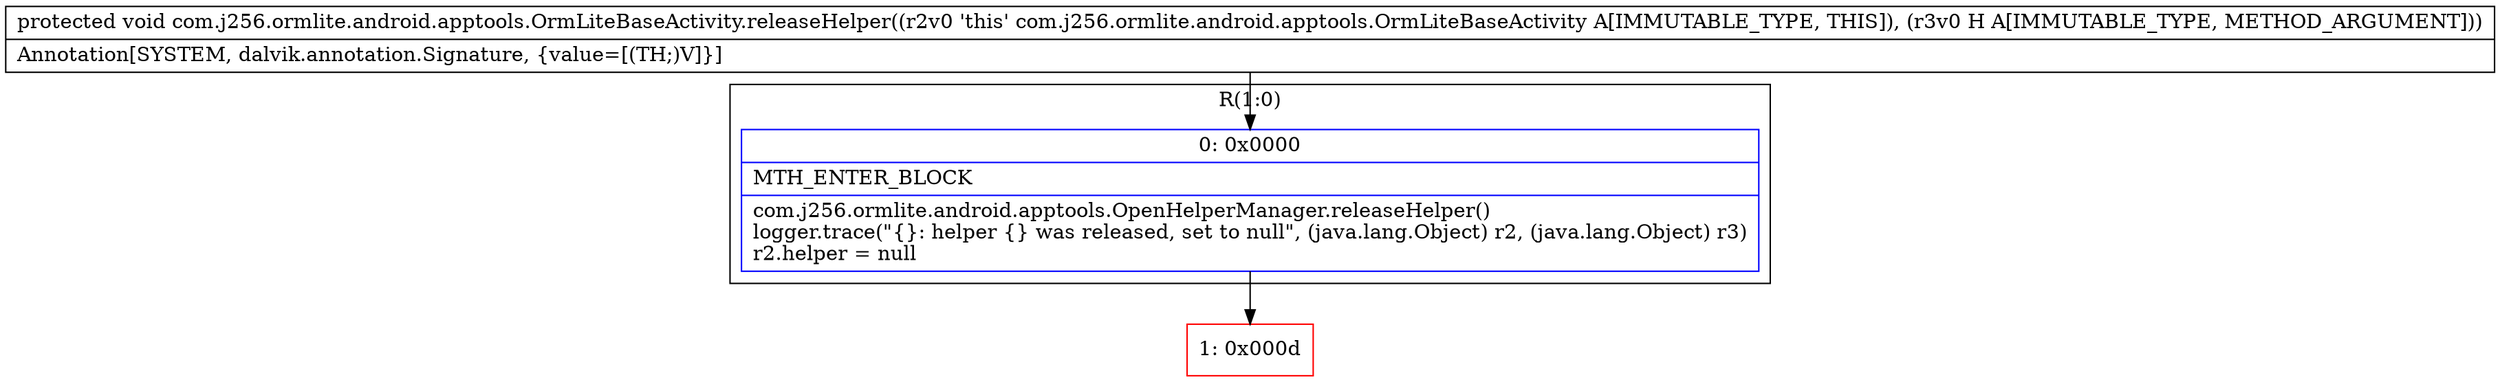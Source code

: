 digraph "CFG forcom.j256.ormlite.android.apptools.OrmLiteBaseActivity.releaseHelper(Lcom\/j256\/ormlite\/android\/apptools\/OrmLiteSqliteOpenHelper;)V" {
subgraph cluster_Region_378978320 {
label = "R(1:0)";
node [shape=record,color=blue];
Node_0 [shape=record,label="{0\:\ 0x0000|MTH_ENTER_BLOCK\l|com.j256.ormlite.android.apptools.OpenHelperManager.releaseHelper()\llogger.trace(\"\{\}: helper \{\} was released, set to null\", (java.lang.Object) r2, (java.lang.Object) r3)\lr2.helper = null\l}"];
}
Node_1 [shape=record,color=red,label="{1\:\ 0x000d}"];
MethodNode[shape=record,label="{protected void com.j256.ormlite.android.apptools.OrmLiteBaseActivity.releaseHelper((r2v0 'this' com.j256.ormlite.android.apptools.OrmLiteBaseActivity A[IMMUTABLE_TYPE, THIS]), (r3v0 H A[IMMUTABLE_TYPE, METHOD_ARGUMENT]))  | Annotation[SYSTEM, dalvik.annotation.Signature, \{value=[(TH;)V]\}]\l}"];
MethodNode -> Node_0;
Node_0 -> Node_1;
}

